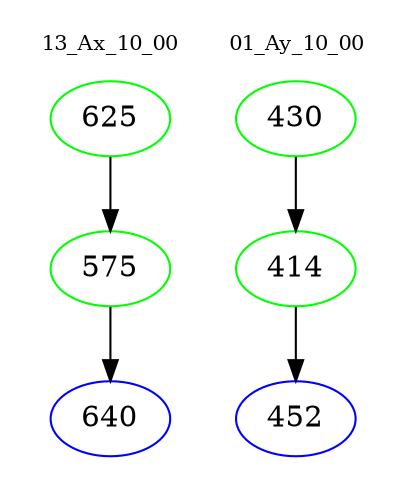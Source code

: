 digraph{
subgraph cluster_0 {
color = white
label = "13_Ax_10_00";
fontsize=10;
T0_625 [label="625", color="green"]
T0_625 -> T0_575 [color="black"]
T0_575 [label="575", color="green"]
T0_575 -> T0_640 [color="black"]
T0_640 [label="640", color="blue"]
}
subgraph cluster_1 {
color = white
label = "01_Ay_10_00";
fontsize=10;
T1_430 [label="430", color="green"]
T1_430 -> T1_414 [color="black"]
T1_414 [label="414", color="green"]
T1_414 -> T1_452 [color="black"]
T1_452 [label="452", color="blue"]
}
}

